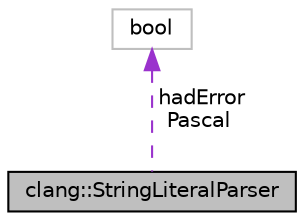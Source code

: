 digraph "clang::StringLiteralParser"
{
 // LATEX_PDF_SIZE
  bgcolor="transparent";
  edge [fontname="Helvetica",fontsize="10",labelfontname="Helvetica",labelfontsize="10"];
  node [fontname="Helvetica",fontsize="10",shape=record];
  Node1 [label="clang::StringLiteralParser",height=0.2,width=0.4,color="black", fillcolor="grey75", style="filled", fontcolor="black",tooltip="StringLiteralParser - This decodes string escape characters and performs wide string analysis and Tra..."];
  Node2 -> Node1 [dir="back",color="darkorchid3",fontsize="10",style="dashed",label=" hadError\nPascal" ,fontname="Helvetica"];
  Node2 [label="bool",height=0.2,width=0.4,color="grey75",tooltip=" "];
}
